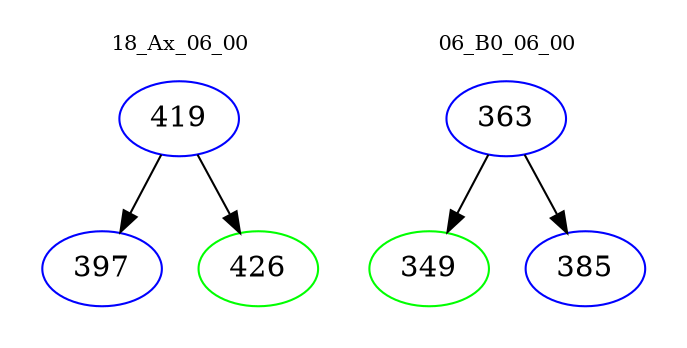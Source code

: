 digraph{
subgraph cluster_0 {
color = white
label = "18_Ax_06_00";
fontsize=10;
T0_419 [label="419", color="blue"]
T0_419 -> T0_397 [color="black"]
T0_397 [label="397", color="blue"]
T0_419 -> T0_426 [color="black"]
T0_426 [label="426", color="green"]
}
subgraph cluster_1 {
color = white
label = "06_B0_06_00";
fontsize=10;
T1_363 [label="363", color="blue"]
T1_363 -> T1_349 [color="black"]
T1_349 [label="349", color="green"]
T1_363 -> T1_385 [color="black"]
T1_385 [label="385", color="blue"]
}
}
